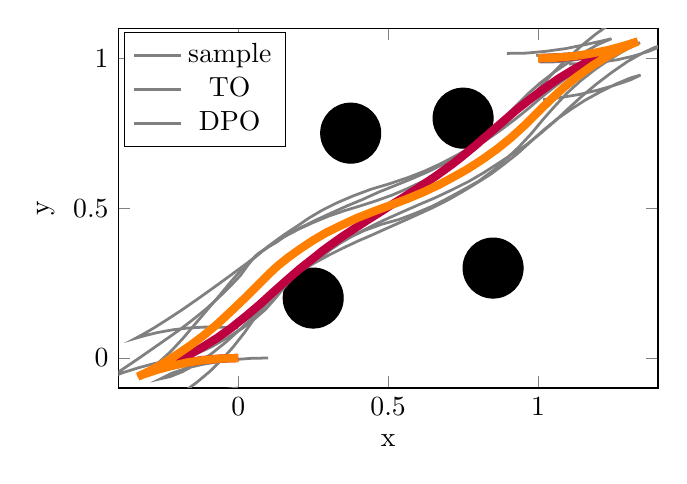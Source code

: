 \begin{tikzpicture}[]
\begin{axis}[legend style = {{at={(0.01,0.99)},anchor=north west}}, ylabel = {y}, xmin = {-0.4}, xmax = {1.4}, axis equal image = {true}, ymax = {1.1}, xlabel = {x}, hide axis = {false}, ymin = {-0.1}]\draw[color=black,fill=black] (axis cs:0.85, 0.3) circle[radius=0.1];
\draw[color=black,fill=black] (axis cs:0.375, 0.75) circle[radius=0.1];
\draw[color=black,fill=black] (axis cs:0.25, 0.2) circle[radius=0.1];
\draw[color=black,fill=black] (axis cs:0.75, 0.8) circle[radius=0.1];
\addplot+ [mark = {}, color=gray, line width=1pt, solid]coordinates {
(-0.1, 0.0)
(-0.163, -0.002)
(-0.223, -0.008)
(-0.278, -0.018)
(-0.331, -0.032)
(-0.382, -0.048)
(-0.415, -0.06)
(-0.412, -0.055)
(-0.367, -0.025)
(-0.323, 0.005)
(-0.28, 0.035)
(-0.237, 0.065)
(-0.193, 0.096)
(-0.15, 0.129)
(-0.108, 0.163)
(-0.068, 0.199)
(-0.03, 0.236)
(0.007, 0.275)
(0.033, 0.311)
(0.058, 0.341)
(0.104, 0.373)
(0.151, 0.403)
(0.2, 0.429)
(0.25, 0.452)
(0.301, 0.473)
(0.353, 0.491)
(0.406, 0.507)
(0.459, 0.524)
(0.512, 0.543)
(0.564, 0.565)
(0.617, 0.59)
(0.668, 0.616)
(0.716, 0.646)
(0.761, 0.681)
(0.805, 0.717)
(0.846, 0.756)
(0.885, 0.797)
(0.924, 0.839)
(0.965, 0.88)
(1.008, 0.918)
(1.053, 0.953)
(1.1, 0.985)
(1.148, 1.016)
(1.198, 1.045)
(1.245, 1.065)
(1.215, 1.058)
(1.156, 1.045)
(1.092, 1.032)
(1.026, 1.023)
(0.961, 1.017)
(0.896, 1.016)
};
\addplot+ [mark = {}, color=gray, line width=1pt, solid]coordinates {
(0.0, -0.1)
(-0.06, -0.107)
(-0.118, -0.117)
(-0.175, -0.13)
(-0.23, -0.147)
(-0.284, -0.167)
(-0.323, -0.185)
(-0.328, -0.191)
(-0.278, -0.168)
(-0.23, -0.142)
(-0.183, -0.114)
(-0.138, -0.081)
(-0.095, -0.045)
(-0.055, -0.006)
(-0.016, 0.038)
(0.021, 0.085)
(0.057, 0.136)
(0.096, 0.182)
(0.133, 0.222)
(0.169, 0.258)
(0.211, 0.292)
(0.256, 0.318)
(0.302, 0.343)
(0.35, 0.367)
(0.399, 0.39)
(0.45, 0.412)
(0.501, 0.435)
(0.553, 0.458)
(0.604, 0.481)
(0.654, 0.504)
(0.703, 0.529)
(0.75, 0.556)
(0.798, 0.585)
(0.845, 0.615)
(0.89, 0.649)
(0.934, 0.684)
(0.976, 0.722)
(1.018, 0.76)
(1.062, 0.796)
(1.109, 0.829)
(1.157, 0.86)
(1.208, 0.888)
(1.258, 0.913)
(1.308, 0.934)
(1.342, 0.944)
(1.309, 0.928)
(1.256, 0.91)
(1.197, 0.893)
(1.137, 0.879)
(1.077, 0.869)
(1.017, 0.862)
};
\addplot+ [mark = {}, color=gray, line width=1pt, solid]coordinates {
(0.0, 0.0)
(-0.059, -0.001)
(-0.117, -0.006)
(-0.172, -0.014)
(-0.226, -0.025)
(-0.278, -0.039)
(-0.321, -0.053)
(-0.337, -0.06)
(-0.3, -0.04)
(-0.261, -0.011)
(-0.223, 0.024)
(-0.184, 0.066)
(-0.145, 0.112)
(-0.105, 0.159)
(-0.063, 0.208)
(-0.02, 0.26)
(0.026, 0.311)
(0.069, 0.35)
(0.099, 0.37)
(0.126, 0.385)
(0.163, 0.412)
(0.212, 0.437)
(0.261, 0.461)
(0.311, 0.484)
(0.362, 0.507)
(0.415, 0.529)
(0.47, 0.554)
(0.525, 0.576)
(0.579, 0.598)
(0.63, 0.62)
(0.679, 0.644)
(0.724, 0.67)
(0.776, 0.698)
(0.826, 0.726)
(0.875, 0.76)
(0.923, 0.796)
(0.97, 0.834)
(1.015, 0.873)
(1.063, 0.911)
(1.111, 0.946)
(1.161, 0.979)
(1.212, 1.008)
(1.258, 1.031)
(1.299, 1.048)
(1.322, 1.056)
(1.283, 1.044)
(1.23, 1.032)
(1.171, 1.022)
(1.112, 1.015)
(1.052, 1.012)
(0.994, 1.009)
};
\addplot+ [mark = {}, color=gray, line width=1pt, solid]coordinates {
(0.1, 0.0)
(0.045, -0.001)
(-0.01, -0.005)
(-0.064, -0.012)
(-0.118, -0.021)
(-0.17, -0.033)
(-0.222, -0.051)
(-0.258, -0.069)
(-0.227, -0.062)
(-0.187, -0.046)
(-0.141, -0.021)
(-0.091, 0.013)
(-0.04, 0.054)
(0.009, 0.098)
(0.056, 0.144)
(0.102, 0.191)
(0.146, 0.238)
(0.188, 0.278)
(0.226, 0.304)
(0.268, 0.33)
(0.306, 0.36)
(0.34, 0.383)
(0.381, 0.407)
(0.429, 0.432)
(0.482, 0.458)
(0.54, 0.484)
(0.599, 0.51)
(0.658, 0.535)
(0.715, 0.562)
(0.769, 0.589)
(0.817, 0.617)
(0.859, 0.644)
(0.911, 0.678)
(0.958, 0.709)
(1.007, 0.748)
(1.055, 0.789)
(1.101, 0.832)
(1.147, 0.874)
(1.195, 0.914)
(1.245, 0.952)
(1.297, 0.988)
(1.348, 1.017)
(1.389, 1.036)
(1.419, 1.045)
(1.418, 1.043)
(1.369, 1.023)
(1.318, 1.007)
(1.265, 0.995)
(1.212, 0.987)
(1.158, 0.982)
(1.103, 0.981)
};
\addplot+ [mark = {}, color=gray, line width=1pt, solid]coordinates {
(0.0, 0.1)
(-0.059, 0.103)
(-0.115, 0.103)
(-0.168, 0.1)
(-0.219, 0.094)
(-0.269, 0.085)
(-0.314, 0.074)
(-0.342, 0.066)
(-0.316, 0.08)
(-0.28, 0.101)
(-0.239, 0.127)
(-0.19, 0.159)
(-0.138, 0.195)
(-0.086, 0.232)
(-0.035, 0.269)
(0.014, 0.305)
(0.059, 0.338)
(0.099, 0.372)
(0.126, 0.392)
(0.157, 0.414)
(0.198, 0.441)
(0.236, 0.467)
(0.28, 0.493)
(0.33, 0.518)
(0.384, 0.541)
(0.443, 0.563)
(0.504, 0.581)
(0.564, 0.601)
(0.623, 0.624)
(0.679, 0.65)
(0.73, 0.677)
(0.777, 0.704)
(0.829, 0.739)
(0.874, 0.775)
(0.922, 0.816)
(0.967, 0.861)
(1.01, 0.907)
(1.053, 0.954)
(1.097, 0.998)
(1.144, 1.041)
(1.192, 1.08)
(1.24, 1.114)
(1.279, 1.139)
(1.309, 1.156)
(1.32, 1.164)
(1.274, 1.153)
(1.218, 1.142)
(1.16, 1.135)
(1.101, 1.131)
(1.042, 1.131)
(0.982, 1.134)
};
\addplot+ [mark = {}, color=gray, line width=1pt, solid]coordinates {
(0.0, 0.0)
(-0.059, -0.002)
(-0.116, -0.008)
(-0.17, -0.016)
(-0.223, -0.028)
(-0.274, -0.043)
(-0.316, -0.057)
(-0.333, -0.064)
(-0.294, -0.048)
(-0.249, -0.03)
(-0.199, -0.011)
(-0.144, 0.012)
(-0.088, 0.038)
(-0.036, 0.068)
(0.012, 0.098)
(0.054, 0.13)
(0.091, 0.162)
(0.127, 0.203)
(0.161, 0.245)
(0.199, 0.286)
(0.246, 0.321)
(0.28, 0.348)
(0.32, 0.375)
(0.368, 0.401)
(0.42, 0.425)
(0.478, 0.446)
(0.536, 0.462)
(0.592, 0.483)
(0.649, 0.507)
(0.703, 0.535)
(0.754, 0.563)
(0.802, 0.59)
(0.852, 0.627)
(0.893, 0.663)
(0.937, 0.705)
(0.978, 0.749)
(1.016, 0.795)
(1.056, 0.84)
(1.097, 0.884)
(1.141, 0.924)
(1.188, 0.961)
(1.236, 0.994)
(1.28, 1.021)
(1.319, 1.042)
(1.34, 1.052)
(1.3, 1.037)
(1.245, 1.02)
(1.186, 1.006)
(1.127, 0.995)
(1.067, 0.988)
(1.005, 0.987)
};
\addlegendentry{sample}
\addplot+ [mark = {}, color=purple, line width=3pt, solid]coordinates {
(0.0, 0.0)
(-0.06, -0.002)
(-0.12, -0.007)
(-0.179, -0.016)
(-0.238, -0.028)
(-0.268, -0.036)
(-0.264, -0.035)
(-0.227, -0.02)
(-0.173, 0.006)
(-0.121, 0.035)
(-0.07, 0.067)
(-0.021, 0.102)
(0.026, 0.14)
(0.071, 0.178)
(0.116, 0.219)
(0.161, 0.259)
(0.206, 0.298)
(0.253, 0.335)
(0.284, 0.36)
(0.316, 0.383)
(0.347, 0.405)
(0.379, 0.426)
(0.411, 0.447)
(0.442, 0.467)
(0.474, 0.487)
(0.505, 0.507)
(0.537, 0.527)
(0.567, 0.546)
(0.598, 0.566)
(0.628, 0.586)
(0.658, 0.606)
(0.687, 0.627)
(0.716, 0.648)
(0.744, 0.67)
(0.79, 0.708)
(0.835, 0.747)
(0.88, 0.786)
(0.926, 0.826)
(0.973, 0.863)
(1.021, 0.899)
(1.07, 0.933)
(1.121, 0.964)
(1.174, 0.993)
(1.229, 1.017)
(1.263, 1.031)
(1.267, 1.032)
(1.238, 1.025)
(1.179, 1.013)
(1.12, 1.006)
(1.06, 1.001)
(1.0, 1.0)
};
\addlegendentry{TO}
\addplot+ [mark = {}, color=orange, line width=3pt, solid]coordinates {
(0.0, 0.0)
(-0.059, -0.002)
(-0.116, -0.007)
(-0.171, -0.015)
(-0.225, -0.027)
(-0.276, -0.041)
(-0.318, -0.055)
(-0.335, -0.062)
(-0.297, -0.044)
(-0.255, -0.021)
(-0.211, 0.007)
(-0.164, 0.039)
(-0.116, 0.075)
(-0.07, 0.113)
(-0.026, 0.154)
(0.017, 0.195)
(0.059, 0.237)
(0.099, 0.277)
(0.131, 0.307)
(0.166, 0.335)
(0.208, 0.365)
(0.249, 0.392)
(0.293, 0.418)
(0.342, 0.442)
(0.394, 0.466)
(0.449, 0.488)
(0.506, 0.509)
(0.562, 0.53)
(0.617, 0.553)
(0.67, 0.578)
(0.72, 0.605)
(0.766, 0.631)
(0.817, 0.664)
(0.863, 0.697)
(0.909, 0.734)
(0.954, 0.775)
(0.996, 0.817)
(1.039, 0.859)
(1.083, 0.9)
(1.129, 0.938)
(1.178, 0.973)
(1.227, 1.004)
(1.272, 1.029)
(1.311, 1.047)
(1.333, 1.056)
(1.292, 1.043)
(1.238, 1.028)
(1.179, 1.016)
(1.12, 1.007)
(1.06, 1.002)
(1.0, 1.0)
};
\addlegendentry{DPO}
\end{axis}

\end{tikzpicture}
